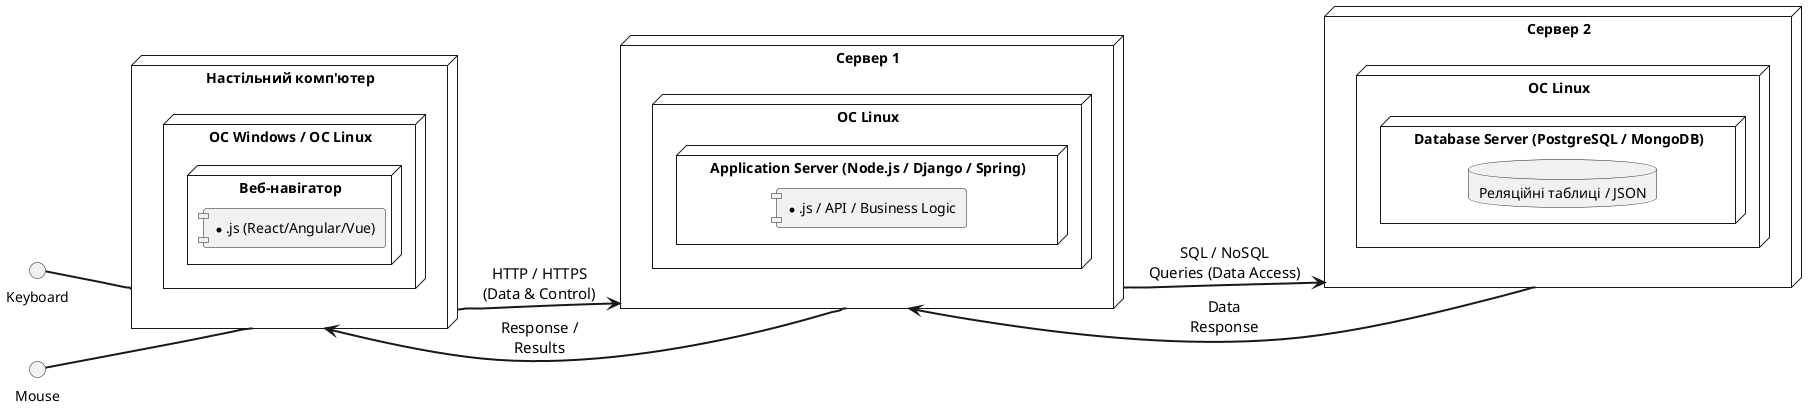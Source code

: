 @startuml
left to right direction
skinparam ArrowFontSize 15
skinparam ArrowFontColor Black
skinparam ArrowThickness 2
skinparam componentStyle uml1

node "Настільний комп'ютер" as Desktop {
  node "OC Windows / OC Linux" as OS_Desktop {
    node "Веб-навігатор" as Browser {
      component [*.js (React/Angular/Vue)]
    }
  }
}

interface Keyboard 

interface Mouse 

  Keyboard -- Desktop
  Mouse -- Desktop

node "Сервер 1" as Server1 {
  node "OC Linux" as OS_Server1 {
    node "Application Server (Node.js / Django / Spring)" as AppServer {
       component [*.js / API / Business Logic]
    }
  }
}

node "Сервер 2" as Server2 {
  node "OC Linux" as OS_Server2 {
    node "Database Server (PostgreSQL / MongoDB)" as DBServer {
       database "Реляційні таблиці / JSON"
    }
  }
}

Desktop --> Server1 : HTTP / HTTPS\n(Data & Control)
Server1 --> Server2 : SQL / NoSQL\nQueries (Data Access)
Server2 --> Server1 : Data\nResponse
Server1 --> Desktop : Response /\nResults
@enduml
